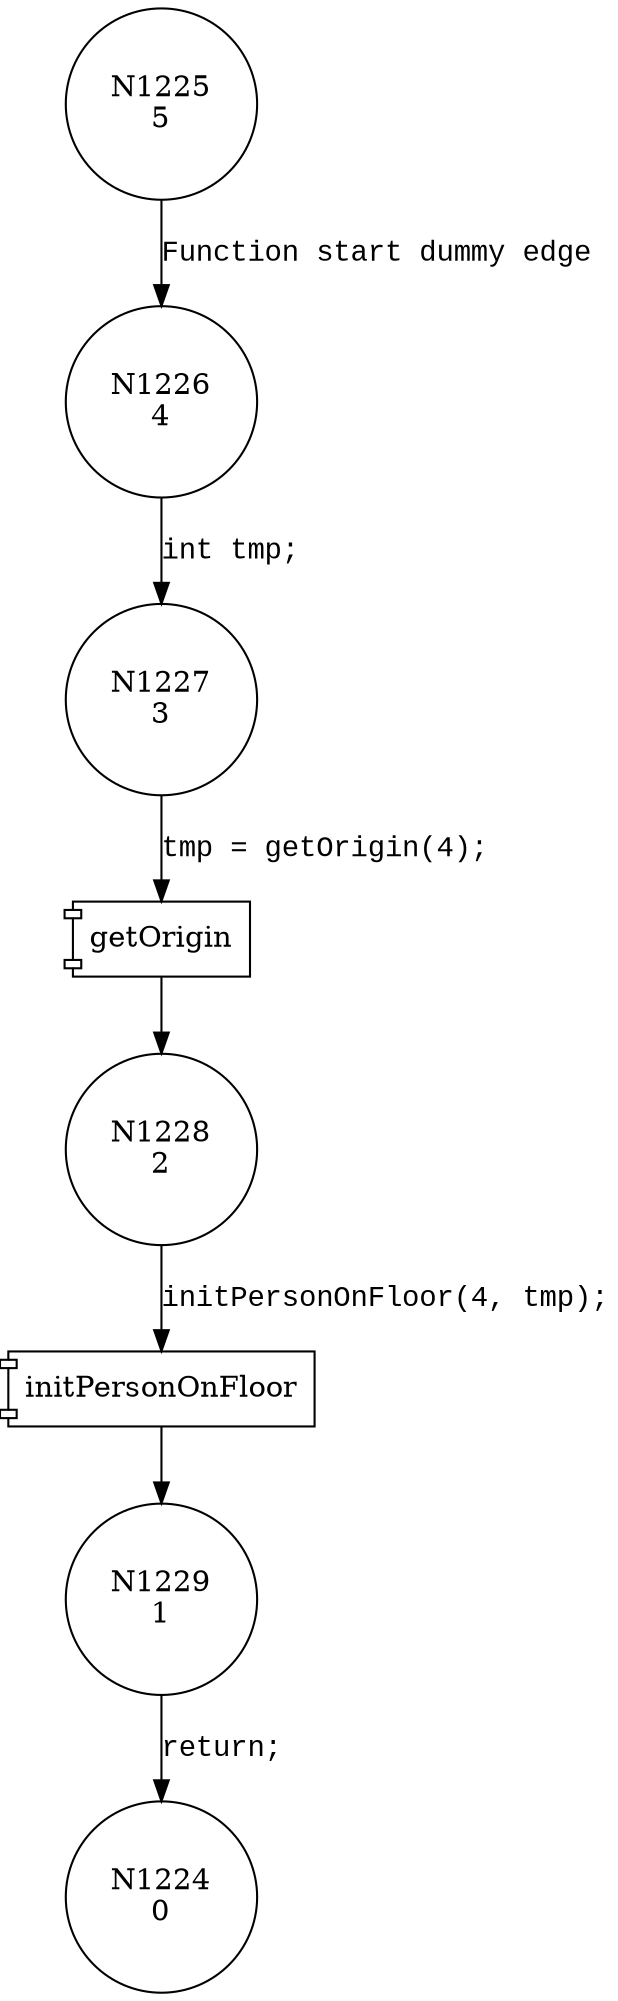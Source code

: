 digraph monicaCall {
1225 [shape="circle" label="N1225\n5"]
1226 [shape="circle" label="N1226\n4"]
1227 [shape="circle" label="N1227\n3"]
1228 [shape="circle" label="N1228\n2"]
1229 [shape="circle" label="N1229\n1"]
1224 [shape="circle" label="N1224\n0"]
1225 -> 1226 [label="Function start dummy edge" fontname="Courier New"]
100178 [shape="component" label="getOrigin"]
1227 -> 100178 [label="tmp = getOrigin(4);" fontname="Courier New"]
100178 -> 1228 [label="" fontname="Courier New"]
100179 [shape="component" label="initPersonOnFloor"]
1228 -> 100179 [label="initPersonOnFloor(4, tmp);" fontname="Courier New"]
100179 -> 1229 [label="" fontname="Courier New"]
1226 -> 1227 [label="int tmp;" fontname="Courier New"]
1229 -> 1224 [label="return;" fontname="Courier New"]
}